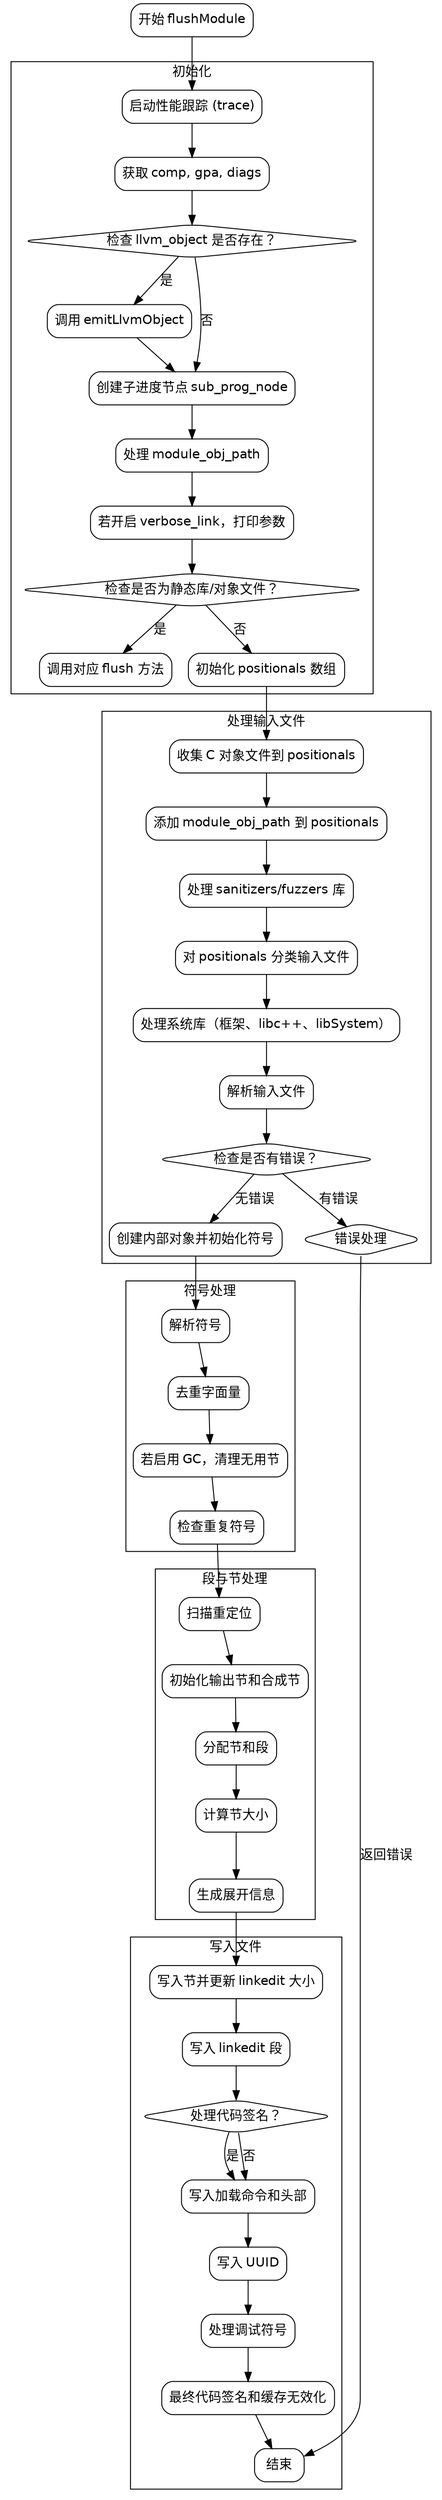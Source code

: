 
digraph flowchart {
    node [shape=rectangle, style="rounded", fontname="Helvetica"];
    edge [fontname="Helvetica"];

    start [label="开始 flushModule"];
    end [label="结束"];
    error [label="错误处理", shape=diamond];

    subgraph cluster_init {
        label="初始化";
        init_tracy [label="启动性能跟踪 (trace)"];
        init_comp [label="获取 comp, gpa, diags"];
        check_llvm [label="检查 llvm_object 是否存在？", shape=diamond];
        emit_llvm [label="调用 emitLlvmObject"];
        sub_prog [label="创建子进度节点 sub_prog_node"];
        handle_module_path [label="处理 module_obj_path"];
        verbose_link [label="若开启 verbose_link，打印参数"];
        handle_static_or_object [label="检查是否为静态库/对象文件？", shape=diamond];
        flush_static_or_object [label="调用对应 flush 方法"];
        init_positionals [label="初始化 positionals 数组"];

        init_tracy -> init_comp -> check_llvm;
        check_llvm -> emit_llvm [label="是"];
        check_llvm -> sub_prog [label="否"];
        emit_llvm -> sub_prog;
        sub_prog -> handle_module_path -> verbose_link;
        verbose_link -> handle_static_or_object;
        handle_static_or_object -> flush_static_or_object [label="是"];
        handle_static_or_object -> init_positionals [label="否"];
    }

    subgraph cluster_inputs {
        label="处理输入文件";
        collect_c_objects [label="收集 C 对象文件到 positionals"];
        add_module_obj [label="添加 module_obj_path 到 positionals"];
        handle_sanitizers [label="处理 sanitizers/fuzzers 库"];
        classify_inputs [label="对 positionals 分类输入文件"];
        handle_system_libs [label="处理系统库（框架、libc++、libSystem）"];
        parse_inputs [label="解析输入文件"];
        check_errors [label="检查是否有错误？", shape=diamond];

        init_positionals -> collect_c_objects -> add_module_obj;
        add_module_obj -> handle_sanitizers -> classify_inputs;
        classify_inputs -> handle_system_libs -> parse_inputs;
        parse_inputs -> check_errors;
        check_errors -> error [label="有错误"];
        check_errors -> create_internal_obj [label="无错误"];
    }

    subgraph cluster_symbols {
        label="符号处理";
        create_internal_obj [label="创建内部对象并初始化符号"];
        resolve_symbols [label="解析符号"];
        dedup_literals [label="去重字面量"];
        gc_sections [label="若启用 GC，清理无用节"];
        check_duplicates [label="检查重复符号"];

        create_internal_obj -> resolve_symbols -> dedup_literals;
        dedup_literals -> gc_sections -> check_duplicates;
    }

    subgraph cluster_sections {
        label="段与节处理";
        scan_relocs [label="扫描重定位"];
        init_sections [label="初始化输出节和合成节"];
        allocate_sections [label="分配节和段"];
        calc_sizes [label="计算节大小"];
        generate_unwind [label="生成展开信息"];

        check_duplicates -> scan_relocs -> init_sections;
        init_sections -> allocate_sections -> calc_sizes -> generate_unwind;
    }

    subgraph cluster_write {
        label="写入文件";
        write_sections [label="写入节并更新 linkedit 大小"];
        write_linkedit [label="写入 linkedit 段"];
        handle_codesig [label="处理代码签名？", shape=diamond];
        write_loadcmds [label="写入加载命令和头部"];
        write_uuid [label="写入 UUID"];
        handle_dsyms [label="处理调试符号"];
        finalize [label="最终代码签名和缓存无效化"];

        generate_unwind -> write_sections -> write_linkedit -> handle_codesig;
        handle_codesig -> write_loadcmds [label="是"];
        handle_codesig -> write_loadcmds [label="否"];
        write_loadcmds -> write_uuid -> handle_dsyms -> finalize -> end;
    }

    // 错误处理连接
    error -> end [label="返回错误"];
    // 主流程连接
    start -> init_tracy;
}
